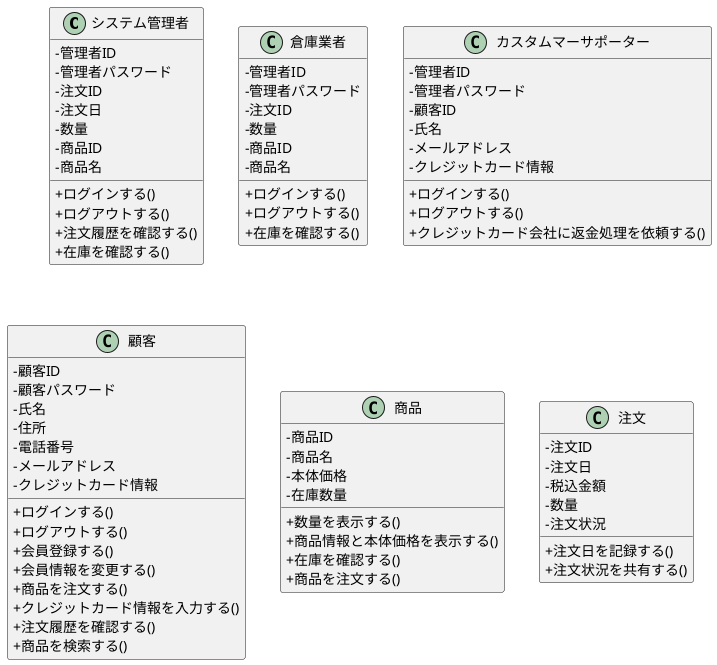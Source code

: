 @startuml BBショップシステム_クラス図

skinparam classAttributeIconSize 0
class システム管理者 {
    '属性
    -管理者ID
    -管理者パスワード
    -注文ID
    -注文日
    -数量
    -商品ID
    -商品名

    '操作
    +ログインする()
    +ログアウトする()
    +注文履歴を確認する()
    +在庫を確認する()
}

skinparam classAttributeIconSize 0
class 倉庫業者 {
    '属性
    -管理者ID
    -管理者パスワード
    -注文ID
    -数量
    -商品ID
    -商品名

    '操作
    +ログインする()
    +ログアウトする()
    +在庫を確認する()
}

skinparam classAttributeIconSize 0
class カスタムマーサポーター {
    '属性
    -管理者ID
    -管理者パスワード
    -顧客ID
    -氏名
    -メールアドレス
    -クレジットカード情報

    '操作
    +ログインする()
    +ログアウトする()
    +クレジットカード会社に返金処理を依頼する()
}

skinparam classAttributeIconSize 0
class 顧客 {
    '属性
    -顧客ID
    -顧客パスワード
    -氏名
    -住所
    -電話番号
    -メールアドレス
    -クレジットカード情報

    '操作
    +ログインする()
    +ログアウトする()
    +会員登録する()
    +会員情報を変更する()
    +商品を注文する()
    +クレジットカード情報を入力する()
    +注文履歴を確認する()
    +商品を検索する()
}

skinparam classAttributeIconSize 0
class 商品 {
    '属性
    -商品ID
    -商品名
    -本体価格
    -在庫数量

    '操作
    +数量を表示する()
    +商品情報と本体価格を表示する()
    +在庫を確認する()
    +商品を注文する()
}

skinparam classAttributeIconSize 0
class 注文 {
    '属性
    -注文ID
    -注文日
    -税込金額
    -数量
    -注文状況

    '操作
    +注文日を記録する()
    +注文状況を共有する()
}

@enduml